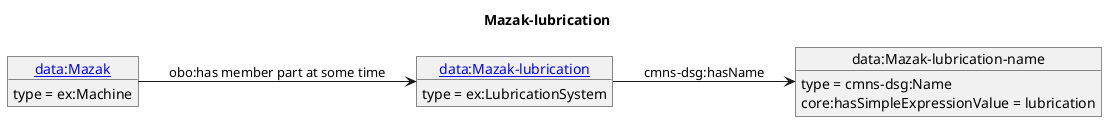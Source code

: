 @startuml
skinparam linetype polyline
left to right direction
title Mazak-lubrication
object "[[./Mazak-lubrication.html data:Mazak-lubrication]]" as o1 {
 type = ex:LubricationSystem
 }
object "data:Mazak-lubrication-name" as o2 {
 type = cmns-dsg:Name
 }
object "[[./Mazak.html data:Mazak]]" as o3 {
 type = ex:Machine
 }
o1 --> o2 : cmns-dsg:hasName
o2 : core:hasSimpleExpressionValue = lubrication
o3 --> o1 : obo:has member part at some time
@enduml
